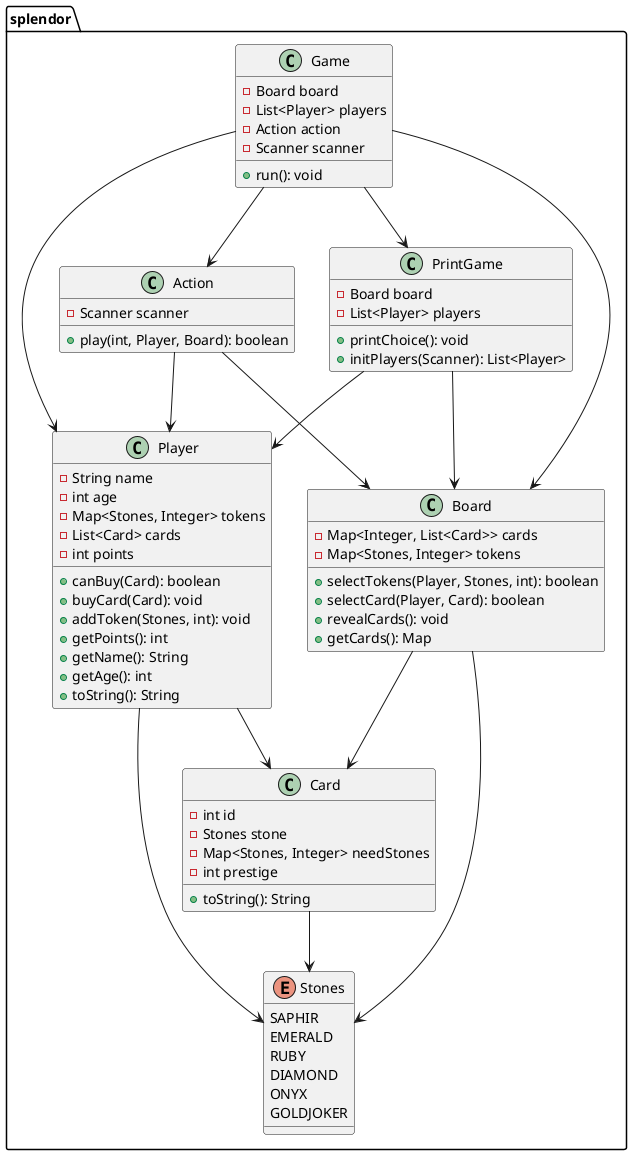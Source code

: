 @startuml
package splendor {

enum Stones {
  SAPHIR
  EMERALD
  RUBY
  DIAMOND
  ONYX
  GOLDJOKER
}

class Card {
  - int id
  - Stones stone
  - Map<Stones, Integer> needStones
  - int prestige
  + toString(): String
}

class Player {
  - String name
  - int age
  - Map<Stones, Integer> tokens
  - List<Card> cards
  - int points
  + canBuy(Card): boolean
  + buyCard(Card): void
  + addToken(Stones, int): void
  + getPoints(): int
  + getName(): String
  + getAge(): int
  + toString(): String
}

class Board {
  - Map<Integer, List<Card>> cards
  - Map<Stones, Integer> tokens
  + selectTokens(Player, Stones, int): boolean
  + selectCard(Player, Card): boolean
  + revealCards(): void
  + getCards(): Map
}

class Action {
  - Scanner scanner
  + play(int, Player, Board): boolean
}

class Game {
  - Board board
  - List<Player> players
  - Action action
  - Scanner scanner
  + run(): void
}

class PrintGame {
  - Board board
  - List<Player> players
  + printChoice(): void
  + initPlayers(Scanner): List<Player>
}

Game --> Board
Game --> Action
Game --> Player
Game --> PrintGame
Action --> Board
Action --> Player
Board -->  Card
Board --> Stones
Player --> Card
Player --> Stones
Card --> Stones
PrintGame --> Board
PrintGame --> Player
}

@enduml
